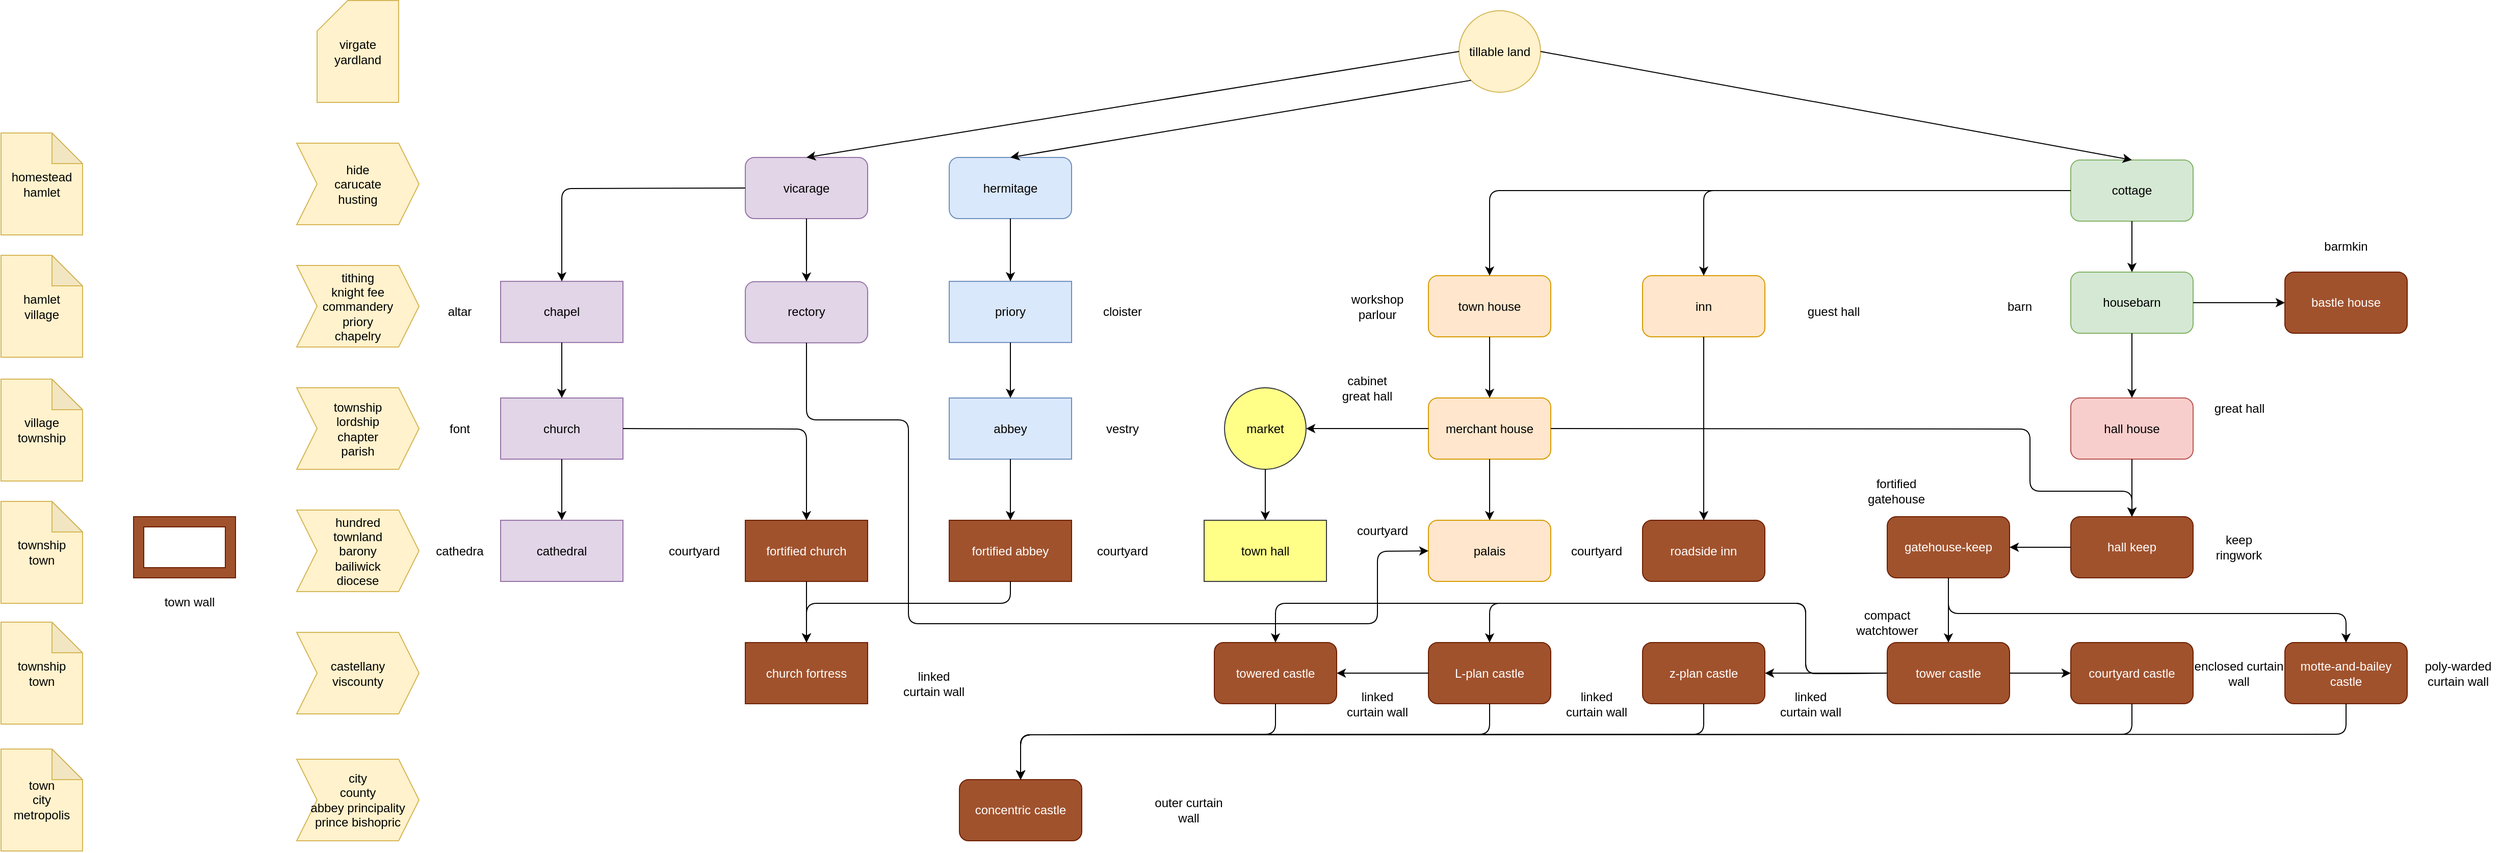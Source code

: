 <mxfile version="12.4.2" type="device" pages="1"><diagram id="bMu57RXg4j-dRuJXqPZt" name="Page-1"><mxGraphModel dx="2238" dy="1182" grid="1" gridSize="10" guides="1" tooltips="1" connect="1" arrows="1" fold="1" page="1" pageScale="1" pageWidth="827" pageHeight="1169" math="0" shadow="0"><root><mxCell id="0"/><mxCell id="1" parent="0"/><mxCell id="_dfp7Mp4CcfCrXWmgRFr-1" value="hall house" style="rounded=1;whiteSpace=wrap;html=1;fillColor=#f8cecc;strokeColor=#b85450;" vertex="1" parent="1"><mxGeometry x="2040" y="418.53" width="120" height="60" as="geometry"/></mxCell><mxCell id="_dfp7Mp4CcfCrXWmgRFr-2" value="hall keep" style="rounded=1;whiteSpace=wrap;html=1;fillColor=#a0522d;strokeColor=#6D1F00;fontColor=#ffffff;" vertex="1" parent="1"><mxGeometry x="2040" y="535" width="120" height="60" as="geometry"/></mxCell><mxCell id="_dfp7Mp4CcfCrXWmgRFr-3" value="gatehouse-keep" style="rounded=1;whiteSpace=wrap;html=1;fillColor=#a0522d;strokeColor=#6D1F00;fontColor=#ffffff;" vertex="1" parent="1"><mxGeometry x="1860" y="535" width="120" height="60" as="geometry"/></mxCell><mxCell id="_dfp7Mp4CcfCrXWmgRFr-4" value="" style="endArrow=classic;html=1;entryX=1;entryY=0.5;entryDx=0;entryDy=0;exitX=0;exitY=0.5;exitDx=0;exitDy=0;" edge="1" parent="1" source="_dfp7Mp4CcfCrXWmgRFr-2" target="_dfp7Mp4CcfCrXWmgRFr-3"><mxGeometry width="50" height="50" relative="1" as="geometry"><mxPoint x="2040" y="835" as="sourcePoint"/><mxPoint x="2090" y="785" as="targetPoint"/></mxGeometry></mxCell><mxCell id="_dfp7Mp4CcfCrXWmgRFr-5" value="" style="endArrow=classic;html=1;entryX=0.5;entryY=0;entryDx=0;entryDy=0;exitX=0.5;exitY=1;exitDx=0;exitDy=0;" edge="1" parent="1" source="_dfp7Mp4CcfCrXWmgRFr-1" target="_dfp7Mp4CcfCrXWmgRFr-2"><mxGeometry width="50" height="50" relative="1" as="geometry"><mxPoint x="2040" y="835" as="sourcePoint"/><mxPoint x="2090" y="785" as="targetPoint"/></mxGeometry></mxCell><mxCell id="_dfp7Mp4CcfCrXWmgRFr-6" value="tower castle" style="rounded=1;whiteSpace=wrap;html=1;fillColor=#a0522d;strokeColor=#6D1F00;fontColor=#ffffff;" vertex="1" parent="1"><mxGeometry x="1860" y="658.53" width="120" height="60" as="geometry"/></mxCell><mxCell id="_dfp7Mp4CcfCrXWmgRFr-8" value="motte-and-bailey castle" style="rounded=1;whiteSpace=wrap;html=1;fillColor=#a0522d;strokeColor=#6D1F00;fontColor=#ffffff;" vertex="1" parent="1"><mxGeometry x="2250" y="658.53" width="120" height="60" as="geometry"/></mxCell><mxCell id="_dfp7Mp4CcfCrXWmgRFr-10" value="courtyard castle" style="rounded=1;whiteSpace=wrap;html=1;fillColor=#a0522d;strokeColor=#6D1F00;fontColor=#ffffff;" vertex="1" parent="1"><mxGeometry x="2040" y="658.53" width="120" height="60" as="geometry"/></mxCell><mxCell id="_dfp7Mp4CcfCrXWmgRFr-11" value="z-plan castle" style="rounded=1;whiteSpace=wrap;html=1;fillColor=#a0522d;strokeColor=#6D1F00;fontColor=#ffffff;" vertex="1" parent="1"><mxGeometry x="1620" y="658.53" width="120" height="60" as="geometry"/></mxCell><mxCell id="_dfp7Mp4CcfCrXWmgRFr-12" value="L-plan castle" style="rounded=1;whiteSpace=wrap;html=1;fillColor=#a0522d;strokeColor=#6D1F00;fontColor=#ffffff;" vertex="1" parent="1"><mxGeometry x="1410" y="658.53" width="120" height="60" as="geometry"/></mxCell><mxCell id="_dfp7Mp4CcfCrXWmgRFr-13" value="towered castle" style="rounded=1;whiteSpace=wrap;html=1;fillColor=#a0522d;strokeColor=#6D1F00;fontColor=#ffffff;" vertex="1" parent="1"><mxGeometry x="1200" y="658.53" width="120" height="60" as="geometry"/></mxCell><mxCell id="_dfp7Mp4CcfCrXWmgRFr-18" value="" style="endArrow=classic;html=1;exitX=0;exitY=0.5;exitDx=0;exitDy=0;entryX=1;entryY=0.5;entryDx=0;entryDy=0;" edge="1" parent="1" source="_dfp7Mp4CcfCrXWmgRFr-12" target="_dfp7Mp4CcfCrXWmgRFr-13"><mxGeometry width="50" height="50" relative="1" as="geometry"><mxPoint x="1200" y="1058.53" as="sourcePoint"/><mxPoint x="1250" y="1008.53" as="targetPoint"/></mxGeometry></mxCell><mxCell id="_dfp7Mp4CcfCrXWmgRFr-19" value="poly-warded curtain wall" style="text;html=1;strokeColor=none;fillColor=none;align=center;verticalAlign=middle;whiteSpace=wrap;rounded=0;" vertex="1" parent="1"><mxGeometry x="2380" y="678.53" width="80" height="20" as="geometry"/></mxCell><mxCell id="_dfp7Mp4CcfCrXWmgRFr-20" value="linked curtain wall" style="text;html=1;strokeColor=none;fillColor=none;align=center;verticalAlign=middle;whiteSpace=wrap;rounded=0;" vertex="1" parent="1"><mxGeometry x="1750" y="708.53" width="70" height="20" as="geometry"/></mxCell><mxCell id="_dfp7Mp4CcfCrXWmgRFr-21" value="outer curtain wall" style="text;html=1;strokeColor=none;fillColor=none;align=center;verticalAlign=middle;whiteSpace=wrap;rounded=0;" vertex="1" parent="1"><mxGeometry x="1140" y="813.03" width="70" height="20" as="geometry"/></mxCell><mxCell id="_dfp7Mp4CcfCrXWmgRFr-22" value="enclosed curtain wall" style="text;html=1;strokeColor=none;fillColor=none;align=center;verticalAlign=middle;whiteSpace=wrap;rounded=0;" vertex="1" parent="1"><mxGeometry x="2160" y="678.53" width="90" height="20" as="geometry"/></mxCell><mxCell id="_dfp7Mp4CcfCrXWmgRFr-23" value="compact watchtower" style="text;html=1;strokeColor=none;fillColor=none;align=center;verticalAlign=middle;whiteSpace=wrap;rounded=0;" vertex="1" parent="1"><mxGeometry x="1820" y="628.53" width="80" height="20" as="geometry"/></mxCell><mxCell id="_dfp7Mp4CcfCrXWmgRFr-24" value="fortified gatehouse" style="text;html=1;strokeColor=none;fillColor=none;align=center;verticalAlign=middle;whiteSpace=wrap;rounded=0;" vertex="1" parent="1"><mxGeometry x="1848.71" y="500" width="40" height="20" as="geometry"/></mxCell><mxCell id="_dfp7Mp4CcfCrXWmgRFr-25" value="&lt;div&gt;keep&lt;/div&gt;&lt;div&gt;ringwork&lt;br&gt;&lt;/div&gt;" style="text;html=1;strokeColor=none;fillColor=none;align=center;verticalAlign=middle;whiteSpace=wrap;rounded=0;" vertex="1" parent="1"><mxGeometry x="2185" y="555" width="40" height="20" as="geometry"/></mxCell><mxCell id="_dfp7Mp4CcfCrXWmgRFr-26" value="housebarn" style="rounded=1;whiteSpace=wrap;html=1;fillColor=#d5e8d4;strokeColor=#82b366;" vertex="1" parent="1"><mxGeometry x="2040" y="295" width="120" height="60" as="geometry"/></mxCell><mxCell id="_dfp7Mp4CcfCrXWmgRFr-27" value="" style="endArrow=classic;html=1;entryX=0.5;entryY=0;entryDx=0;entryDy=0;exitX=0.5;exitY=1;exitDx=0;exitDy=0;" edge="1" parent="1" source="_dfp7Mp4CcfCrXWmgRFr-26" target="_dfp7Mp4CcfCrXWmgRFr-1"><mxGeometry width="50" height="50" relative="1" as="geometry"><mxPoint x="1410" y="1235" as="sourcePoint"/><mxPoint x="1460" y="1185" as="targetPoint"/></mxGeometry></mxCell><mxCell id="_dfp7Mp4CcfCrXWmgRFr-28" value="great hall" style="text;html=1;strokeColor=none;fillColor=none;align=center;verticalAlign=middle;whiteSpace=wrap;rounded=0;" vertex="1" parent="1"><mxGeometry x="2172.5" y="418.53" width="65" height="20" as="geometry"/></mxCell><mxCell id="_dfp7Mp4CcfCrXWmgRFr-29" value="cottage" style="rounded=1;whiteSpace=wrap;html=1;fillColor=#d5e8d4;strokeColor=#82b366;" vertex="1" parent="1"><mxGeometry x="2040" y="185" width="120" height="60" as="geometry"/></mxCell><mxCell id="_dfp7Mp4CcfCrXWmgRFr-30" value="" style="endArrow=classic;html=1;entryX=0.5;entryY=0;entryDx=0;entryDy=0;exitX=0.5;exitY=1;exitDx=0;exitDy=0;" edge="1" parent="1" source="_dfp7Mp4CcfCrXWmgRFr-29" target="_dfp7Mp4CcfCrXWmgRFr-26"><mxGeometry width="50" height="50" relative="1" as="geometry"><mxPoint x="1410" y="1235" as="sourcePoint"/><mxPoint x="1460" y="1185" as="targetPoint"/></mxGeometry></mxCell><mxCell id="_dfp7Mp4CcfCrXWmgRFr-31" value="barn" style="text;html=1;strokeColor=none;fillColor=none;align=center;verticalAlign=middle;whiteSpace=wrap;rounded=0;" vertex="1" parent="1"><mxGeometry x="1970" y="318.53" width="40" height="20" as="geometry"/></mxCell><mxCell id="_dfp7Mp4CcfCrXWmgRFr-54" value="inn" style="rounded=1;whiteSpace=wrap;html=1;fillColor=#ffe6cc;strokeColor=#d79b00;" vertex="1" parent="1"><mxGeometry x="1620" y="298.53" width="120" height="60" as="geometry"/></mxCell><mxCell id="_dfp7Mp4CcfCrXWmgRFr-55" value="roadside inn" style="rounded=1;whiteSpace=wrap;html=1;fillColor=#a0522d;strokeColor=#6D1F00;fontColor=#ffffff;" vertex="1" parent="1"><mxGeometry x="1620" y="538.53" width="120" height="60" as="geometry"/></mxCell><mxCell id="_dfp7Mp4CcfCrXWmgRFr-56" value="" style="endArrow=classic;html=1;exitX=0.5;exitY=1;exitDx=0;exitDy=0;" edge="1" parent="1" source="_dfp7Mp4CcfCrXWmgRFr-54" target="_dfp7Mp4CcfCrXWmgRFr-55"><mxGeometry width="50" height="50" relative="1" as="geometry"><mxPoint x="1270" y="1673.53" as="sourcePoint"/><mxPoint x="1320" y="1623.53" as="targetPoint"/></mxGeometry></mxCell><mxCell id="_dfp7Mp4CcfCrXWmgRFr-57" value="courtyard" style="text;html=1;strokeColor=none;fillColor=none;align=center;verticalAlign=middle;whiteSpace=wrap;rounded=0;" vertex="1" parent="1"><mxGeometry x="1325" y="538.53" width="80" height="20" as="geometry"/></mxCell><mxCell id="_dfp7Mp4CcfCrXWmgRFr-58" value="town house" style="rounded=1;whiteSpace=wrap;html=1;fillColor=#ffe6cc;strokeColor=#d79b00;" vertex="1" parent="1"><mxGeometry x="1410" y="298.53" width="120" height="60" as="geometry"/></mxCell><mxCell id="_dfp7Mp4CcfCrXWmgRFr-59" value="merchant house" style="rounded=1;whiteSpace=wrap;html=1;fillColor=#ffe6cc;strokeColor=#d79b00;" vertex="1" parent="1"><mxGeometry x="1410" y="418.53" width="120" height="60" as="geometry"/></mxCell><mxCell id="_dfp7Mp4CcfCrXWmgRFr-60" value="" style="endArrow=classic;html=1;exitX=0.5;exitY=1;exitDx=0;exitDy=0;" edge="1" parent="1" source="_dfp7Mp4CcfCrXWmgRFr-58" target="_dfp7Mp4CcfCrXWmgRFr-59"><mxGeometry width="50" height="50" relative="1" as="geometry"><mxPoint x="1280" y="1673.53" as="sourcePoint"/><mxPoint x="1600" y="1049.392" as="targetPoint"/></mxGeometry></mxCell><mxCell id="_dfp7Mp4CcfCrXWmgRFr-61" value="courtyard" style="text;html=1;strokeColor=none;fillColor=none;align=center;verticalAlign=middle;whiteSpace=wrap;rounded=0;" vertex="1" parent="1"><mxGeometry x="1540" y="558.53" width="70" height="20" as="geometry"/></mxCell><mxCell id="_dfp7Mp4CcfCrXWmgRFr-62" value="&lt;div&gt;cabinet&lt;/div&gt;&lt;div&gt;great hall&lt;br&gt;&lt;/div&gt;" style="text;html=1;strokeColor=none;fillColor=none;align=center;verticalAlign=middle;whiteSpace=wrap;rounded=0;" vertex="1" parent="1"><mxGeometry x="1320" y="398.53" width="60" height="20" as="geometry"/></mxCell><mxCell id="_dfp7Mp4CcfCrXWmgRFr-63" value="" style="endArrow=classic;html=1;exitX=0;exitY=0.5;exitDx=0;exitDy=0;entryX=0.5;entryY=0;entryDx=0;entryDy=0;" edge="1" parent="1" source="_dfp7Mp4CcfCrXWmgRFr-29" target="_dfp7Mp4CcfCrXWmgRFr-54"><mxGeometry width="50" height="50" relative="1" as="geometry"><mxPoint x="1910" y="275" as="sourcePoint"/><mxPoint x="1560" y="585" as="targetPoint"/><Array as="points"><mxPoint x="1680" y="215"/></Array></mxGeometry></mxCell><mxCell id="_dfp7Mp4CcfCrXWmgRFr-64" value="" style="endArrow=classic;html=1;exitX=0;exitY=0.5;exitDx=0;exitDy=0;entryX=0.5;entryY=0;entryDx=0;entryDy=0;" edge="1" parent="1" source="_dfp7Mp4CcfCrXWmgRFr-29" target="_dfp7Mp4CcfCrXWmgRFr-58"><mxGeometry width="50" height="50" relative="1" as="geometry"><mxPoint x="1340" y="145" as="sourcePoint"/><mxPoint x="1050" y="317.07" as="targetPoint"/><Array as="points"><mxPoint x="1470" y="215"/></Array></mxGeometry></mxCell><mxCell id="_dfp7Mp4CcfCrXWmgRFr-65" value="guest hall" style="text;html=1;strokeColor=none;fillColor=none;align=center;verticalAlign=middle;whiteSpace=wrap;rounded=0;" vertex="1" parent="1"><mxGeometry x="1770" y="324.42" width="75" height="20" as="geometry"/></mxCell><mxCell id="_dfp7Mp4CcfCrXWmgRFr-66" value="&lt;div&gt;workshop&lt;/div&gt;&lt;div&gt;parlour&lt;br&gt;&lt;/div&gt;" style="text;html=1;strokeColor=none;fillColor=none;align=center;verticalAlign=middle;whiteSpace=wrap;rounded=0;" vertex="1" parent="1"><mxGeometry x="1325" y="318.53" width="70" height="20" as="geometry"/></mxCell><mxCell id="_dfp7Mp4CcfCrXWmgRFr-67" value="concentric castle" style="rounded=1;whiteSpace=wrap;html=1;fillColor=#a0522d;strokeColor=#6D1F00;fontColor=#ffffff;" vertex="1" parent="1"><mxGeometry x="950" y="793.03" width="120" height="60" as="geometry"/></mxCell><mxCell id="_dfp7Mp4CcfCrXWmgRFr-68" value="" style="endArrow=classic;html=1;exitX=0.5;exitY=1;exitDx=0;exitDy=0;entryX=0.5;entryY=0;entryDx=0;entryDy=0;" edge="1" parent="1" source="_dfp7Mp4CcfCrXWmgRFr-13" target="_dfp7Mp4CcfCrXWmgRFr-67"><mxGeometry width="50" height="50" relative="1" as="geometry"><mxPoint x="1290" y="838.53" as="sourcePoint"/><mxPoint x="1140" y="778.53" as="targetPoint"/><Array as="points"><mxPoint x="1260" y="748.53"/><mxPoint x="1010" y="749"/></Array></mxGeometry></mxCell><mxCell id="_dfp7Mp4CcfCrXWmgRFr-69" value="" style="endArrow=classic;html=1;exitX=0.5;exitY=1;exitDx=0;exitDy=0;entryX=0.5;entryY=0;entryDx=0;entryDy=0;" edge="1" parent="1" source="_dfp7Mp4CcfCrXWmgRFr-12" target="_dfp7Mp4CcfCrXWmgRFr-67"><mxGeometry width="50" height="50" relative="1" as="geometry"><mxPoint x="1300" y="908.53" as="sourcePoint"/><mxPoint x="1360" y="838.53" as="targetPoint"/><Array as="points"><mxPoint x="1470" y="748.53"/><mxPoint x="1010" y="749"/></Array></mxGeometry></mxCell><mxCell id="_dfp7Mp4CcfCrXWmgRFr-70" value="" style="endArrow=classic;html=1;exitX=0.5;exitY=1;exitDx=0;exitDy=0;entryX=0.5;entryY=0;entryDx=0;entryDy=0;" edge="1" parent="1" source="_dfp7Mp4CcfCrXWmgRFr-11" target="_dfp7Mp4CcfCrXWmgRFr-67"><mxGeometry width="50" height="50" relative="1" as="geometry"><mxPoint x="1670" y="788.53" as="sourcePoint"/><mxPoint x="1520" y="818.53" as="targetPoint"/><Array as="points"><mxPoint x="1680" y="748.53"/><mxPoint x="1010" y="749"/></Array></mxGeometry></mxCell><mxCell id="_dfp7Mp4CcfCrXWmgRFr-71" value="" style="endArrow=classic;html=1;exitX=0.5;exitY=1;exitDx=0;exitDy=0;entryX=0.5;entryY=0;entryDx=0;entryDy=0;" edge="1" parent="1" source="_dfp7Mp4CcfCrXWmgRFr-10" target="_dfp7Mp4CcfCrXWmgRFr-67"><mxGeometry width="50" height="50" relative="1" as="geometry"><mxPoint x="1820" y="778.53" as="sourcePoint"/><mxPoint x="1830" y="808.53" as="targetPoint"/><Array as="points"><mxPoint x="2100" y="748.53"/><mxPoint x="1010" y="749"/></Array></mxGeometry></mxCell><mxCell id="_dfp7Mp4CcfCrXWmgRFr-72" value="" style="endArrow=classic;html=1;exitX=0.5;exitY=1;exitDx=0;exitDy=0;entryX=0.5;entryY=0;entryDx=0;entryDy=0;" edge="1" parent="1" source="_dfp7Mp4CcfCrXWmgRFr-8" target="_dfp7Mp4CcfCrXWmgRFr-67"><mxGeometry width="50" height="50" relative="1" as="geometry"><mxPoint x="2040" y="838.53" as="sourcePoint"/><mxPoint x="2070" y="818.53" as="targetPoint"/><Array as="points"><mxPoint x="2310" y="748.53"/><mxPoint x="1010" y="749"/></Array></mxGeometry></mxCell><mxCell id="_dfp7Mp4CcfCrXWmgRFr-95" value="priory" style="rounded=0;whiteSpace=wrap;html=1;fillColor=#dae8fc;strokeColor=#6c8ebf;" vertex="1" parent="1"><mxGeometry x="940" y="304.08" width="120" height="60" as="geometry"/></mxCell><mxCell id="_dfp7Mp4CcfCrXWmgRFr-96" value="abbey" style="rounded=0;whiteSpace=wrap;html=1;fillColor=#dae8fc;strokeColor=#6c8ebf;" vertex="1" parent="1"><mxGeometry x="940" y="418.53" width="120" height="60" as="geometry"/></mxCell><mxCell id="_dfp7Mp4CcfCrXWmgRFr-97" value="fortified abbey" style="rounded=0;whiteSpace=wrap;html=1;fillColor=#a0522d;strokeColor=#6D1F00;fontColor=#ffffff;" vertex="1" parent="1"><mxGeometry x="940" y="538.53" width="120" height="60" as="geometry"/></mxCell><mxCell id="_dfp7Mp4CcfCrXWmgRFr-98" value="" style="endArrow=classic;html=1;exitX=0.5;exitY=1;exitDx=0;exitDy=0;" edge="1" parent="1" source="_dfp7Mp4CcfCrXWmgRFr-96" target="_dfp7Mp4CcfCrXWmgRFr-97"><mxGeometry width="50" height="50" relative="1" as="geometry"><mxPoint x="1171.29" y="544.997" as="sourcePoint"/><mxPoint x="1071.29" y="665.83" as="targetPoint"/></mxGeometry></mxCell><mxCell id="_dfp7Mp4CcfCrXWmgRFr-99" value="" style="endArrow=classic;html=1;exitX=0.5;exitY=1;exitDx=0;exitDy=0;entryX=0.5;entryY=0;entryDx=0;entryDy=0;" edge="1" parent="1" source="_dfp7Mp4CcfCrXWmgRFr-95" target="_dfp7Mp4CcfCrXWmgRFr-96"><mxGeometry width="50" height="50" relative="1" as="geometry"><mxPoint x="1151.29" y="537.497" as="sourcePoint"/><mxPoint x="1111.29" y="610.83" as="targetPoint"/></mxGeometry></mxCell><mxCell id="_dfp7Mp4CcfCrXWmgRFr-100" value="church" style="rounded=0;whiteSpace=wrap;html=1;fillColor=#e1d5e7;strokeColor=#9673a6;" vertex="1" parent="1"><mxGeometry x="500" y="418.53" width="120" height="60" as="geometry"/></mxCell><mxCell id="_dfp7Mp4CcfCrXWmgRFr-102" value="hermitage" style="rounded=1;whiteSpace=wrap;html=1;fillColor=#dae8fc;strokeColor=#6c8ebf;" vertex="1" parent="1"><mxGeometry x="940" y="182.5" width="120" height="60" as="geometry"/></mxCell><mxCell id="_dfp7Mp4CcfCrXWmgRFr-103" value="" style="endArrow=classic;html=1;entryX=0.5;entryY=0;entryDx=0;entryDy=0;exitX=0.5;exitY=1;exitDx=0;exitDy=0;" edge="1" parent="1" source="_dfp7Mp4CcfCrXWmgRFr-100" target="_dfp7Mp4CcfCrXWmgRFr-118"><mxGeometry width="50" height="50" relative="1" as="geometry"><mxPoint x="360" y="350" as="sourcePoint"/><mxPoint x="560" y="552.64" as="targetPoint"/></mxGeometry></mxCell><mxCell id="_dfp7Mp4CcfCrXWmgRFr-104" value="rectory" style="rounded=1;whiteSpace=wrap;html=1;fillColor=#e1d5e7;strokeColor=#9673a6;" vertex="1" parent="1"><mxGeometry x="740" y="304.42" width="120" height="60" as="geometry"/></mxCell><mxCell id="_dfp7Mp4CcfCrXWmgRFr-105" value="vicarage" style="rounded=1;whiteSpace=wrap;html=1;fillColor=#e1d5e7;strokeColor=#9673a6;" vertex="1" parent="1"><mxGeometry x="740" y="182.5" width="120" height="60" as="geometry"/></mxCell><mxCell id="_dfp7Mp4CcfCrXWmgRFr-106" value="" style="endArrow=classic;html=1;exitX=0.5;exitY=1;exitDx=0;exitDy=0;entryX=0.5;entryY=0;entryDx=0;entryDy=0;" edge="1" parent="1" source="_dfp7Mp4CcfCrXWmgRFr-105" target="_dfp7Mp4CcfCrXWmgRFr-104"><mxGeometry width="50" height="50" relative="1" as="geometry"><mxPoint x="870" y="552.5" as="sourcePoint"/><mxPoint x="790" y="580" as="targetPoint"/></mxGeometry></mxCell><mxCell id="_dfp7Mp4CcfCrXWmgRFr-107" value="" style="endArrow=classic;html=1;exitX=0.5;exitY=1;exitDx=0;exitDy=0;entryX=0.5;entryY=0;entryDx=0;entryDy=0;" edge="1" parent="1" source="_dfp7Mp4CcfCrXWmgRFr-102" target="_dfp7Mp4CcfCrXWmgRFr-95"><mxGeometry width="50" height="50" relative="1" as="geometry"><mxPoint x="781.29" y="250.83" as="sourcePoint"/><mxPoint x="781.29" y="316.11" as="targetPoint"/></mxGeometry></mxCell><mxCell id="_dfp7Mp4CcfCrXWmgRFr-108" value="chapel" style="rounded=0;whiteSpace=wrap;html=1;fillColor=#e1d5e7;strokeColor=#9673a6;" vertex="1" parent="1"><mxGeometry x="500" y="304.08" width="120" height="60" as="geometry"/></mxCell><mxCell id="_dfp7Mp4CcfCrXWmgRFr-109" value="" style="endArrow=classic;html=1;exitX=0;exitY=0.5;exitDx=0;exitDy=0;entryX=0.5;entryY=0;entryDx=0;entryDy=0;" edge="1" parent="1" source="_dfp7Mp4CcfCrXWmgRFr-105" target="_dfp7Mp4CcfCrXWmgRFr-108"><mxGeometry width="50" height="50" relative="1" as="geometry"><mxPoint x="670" y="140" as="sourcePoint"/><mxPoint x="550" y="140" as="targetPoint"/><Array as="points"><mxPoint x="560" y="213"/></Array></mxGeometry></mxCell><mxCell id="_dfp7Mp4CcfCrXWmgRFr-110" value="" style="endArrow=classic;html=1;exitX=0.5;exitY=1;exitDx=0;exitDy=0;" edge="1" parent="1" source="_dfp7Mp4CcfCrXWmgRFr-108" target="_dfp7Mp4CcfCrXWmgRFr-100"><mxGeometry width="50" height="50" relative="1" as="geometry"><mxPoint x="390" y="260" as="sourcePoint"/><mxPoint x="390" y="321.92" as="targetPoint"/></mxGeometry></mxCell><mxCell id="_dfp7Mp4CcfCrXWmgRFr-111" value="cathedra" style="text;html=1;strokeColor=none;fillColor=none;align=center;verticalAlign=middle;whiteSpace=wrap;rounded=0;" vertex="1" parent="1"><mxGeometry x="440" y="558.53" width="40" height="20" as="geometry"/></mxCell><mxCell id="_dfp7Mp4CcfCrXWmgRFr-112" value="altar" style="text;html=1;strokeColor=none;fillColor=none;align=center;verticalAlign=middle;whiteSpace=wrap;rounded=0;" vertex="1" parent="1"><mxGeometry x="440" y="324.42" width="40" height="20" as="geometry"/></mxCell><mxCell id="_dfp7Mp4CcfCrXWmgRFr-114" value="font" style="text;html=1;strokeColor=none;fillColor=none;align=center;verticalAlign=middle;whiteSpace=wrap;rounded=0;" vertex="1" parent="1"><mxGeometry x="440" y="438.53" width="40" height="20" as="geometry"/></mxCell><mxCell id="_dfp7Mp4CcfCrXWmgRFr-115" value="cloister" style="text;html=1;strokeColor=none;fillColor=none;align=center;verticalAlign=middle;whiteSpace=wrap;rounded=0;" vertex="1" parent="1"><mxGeometry x="1090" y="324.42" width="40" height="20" as="geometry"/></mxCell><mxCell id="_dfp7Mp4CcfCrXWmgRFr-116" value="courtyard" style="text;html=1;strokeColor=none;fillColor=none;align=center;verticalAlign=middle;whiteSpace=wrap;rounded=0;" vertex="1" parent="1"><mxGeometry x="1090" y="558.53" width="40" height="20" as="geometry"/></mxCell><mxCell id="_dfp7Mp4CcfCrXWmgRFr-117" value="vestry" style="text;html=1;strokeColor=none;fillColor=none;align=center;verticalAlign=middle;whiteSpace=wrap;rounded=0;" vertex="1" parent="1"><mxGeometry x="1090" y="438.53" width="40" height="20" as="geometry"/></mxCell><mxCell id="_dfp7Mp4CcfCrXWmgRFr-118" value="cathedral" style="rounded=0;whiteSpace=wrap;html=1;fillColor=#e1d5e7;strokeColor=#9673a6;" vertex="1" parent="1"><mxGeometry x="500" y="538.53" width="120" height="60" as="geometry"/></mxCell><mxCell id="_dfp7Mp4CcfCrXWmgRFr-119" value="palais" style="rounded=1;whiteSpace=wrap;html=1;fillColor=#ffe6cc;strokeColor=#d79b00;" vertex="1" parent="1"><mxGeometry x="1410" y="538.53" width="120" height="60" as="geometry"/></mxCell><mxCell id="_dfp7Mp4CcfCrXWmgRFr-120" value="" style="endArrow=classic;html=1;exitX=0.5;exitY=1;exitDx=0;exitDy=0;entryX=0.5;entryY=0;entryDx=0;entryDy=0;" edge="1" parent="1" source="_dfp7Mp4CcfCrXWmgRFr-59" target="_dfp7Mp4CcfCrXWmgRFr-119"><mxGeometry width="50" height="50" relative="1" as="geometry"><mxPoint x="1350" y="723.53" as="sourcePoint"/><mxPoint x="1350" y="792.5" as="targetPoint"/></mxGeometry></mxCell><mxCell id="_dfp7Mp4CcfCrXWmgRFr-128" value="tillable land" style="ellipse;whiteSpace=wrap;html=1;aspect=fixed;fillColor=#fff2cc;strokeColor=#d6b656;" vertex="1" parent="1"><mxGeometry x="1440" y="38.53" width="80" height="80" as="geometry"/></mxCell><mxCell id="hwaHzR4y0qbsWdCwGKjP-1" value="&lt;div&gt;virgate&lt;/div&gt;&lt;div&gt;yardland&lt;br&gt;&lt;/div&gt;" style="shape=card;whiteSpace=wrap;html=1;fillColor=#fff2cc;strokeColor=#d6b656;" vertex="1" parent="1"><mxGeometry x="320" y="28.53" width="80" height="100" as="geometry"/></mxCell><mxCell id="hwaHzR4y0qbsWdCwGKjP-2" value="&lt;div&gt;hide&lt;/div&gt;&lt;div&gt;carucate&lt;/div&gt;&lt;div&gt;husting&lt;br&gt;&lt;/div&gt;" style="shape=step;perimeter=stepPerimeter;whiteSpace=wrap;html=1;fixedSize=1;fillColor=#fff2cc;strokeColor=#d6b656;" vertex="1" parent="1"><mxGeometry x="300" y="168.53" width="120" height="80" as="geometry"/></mxCell><mxCell id="hwaHzR4y0qbsWdCwGKjP-3" value="&lt;div&gt;tithing&lt;/div&gt;&lt;div&gt;knight fee&lt;/div&gt;&lt;div&gt;commandery&lt;/div&gt;&lt;div&gt;priory&lt;/div&gt;&lt;div&gt;chapelry&lt;br&gt;&lt;/div&gt;" style="shape=step;perimeter=stepPerimeter;whiteSpace=wrap;html=1;fixedSize=1;fillColor=#fff2cc;strokeColor=#d6b656;" vertex="1" parent="1"><mxGeometry x="300" y="288.53" width="120" height="80" as="geometry"/></mxCell><mxCell id="hwaHzR4y0qbsWdCwGKjP-4" value="&lt;div&gt;township&lt;/div&gt;&lt;div&gt;lordship&lt;/div&gt;&lt;div&gt;chapter&lt;/div&gt;&lt;div&gt;parish&lt;br&gt;&lt;/div&gt;" style="shape=step;perimeter=stepPerimeter;whiteSpace=wrap;html=1;fixedSize=1;fillColor=#fff2cc;strokeColor=#d6b656;" vertex="1" parent="1"><mxGeometry x="300" y="408.53" width="120" height="80" as="geometry"/></mxCell><mxCell id="hwaHzR4y0qbsWdCwGKjP-5" value="&lt;div&gt;hundred&lt;/div&gt;&lt;div&gt;townland&lt;/div&gt;&lt;div&gt;barony&lt;/div&gt;&lt;div&gt;bailiwick&lt;/div&gt;&lt;div&gt;diocese&lt;/div&gt;" style="shape=step;perimeter=stepPerimeter;whiteSpace=wrap;html=1;fixedSize=1;fillColor=#fff2cc;strokeColor=#d6b656;" vertex="1" parent="1"><mxGeometry x="300" y="528.53" width="120" height="80" as="geometry"/></mxCell><mxCell id="hwaHzR4y0qbsWdCwGKjP-6" value="&lt;div&gt;castellany&lt;/div&gt;&lt;div&gt;viscounty&lt;br&gt;&lt;/div&gt;" style="shape=step;perimeter=stepPerimeter;whiteSpace=wrap;html=1;fixedSize=1;fillColor=#fff2cc;strokeColor=#d6b656;" vertex="1" parent="1"><mxGeometry x="300" y="648.53" width="120" height="80" as="geometry"/></mxCell><mxCell id="hwaHzR4y0qbsWdCwGKjP-7" value="&lt;div&gt;city&lt;/div&gt;&lt;div&gt;county&lt;/div&gt;&lt;div&gt;abbey principality&lt;/div&gt;&lt;div&gt;prince bishopric&lt;br&gt;&lt;/div&gt;" style="shape=step;perimeter=stepPerimeter;whiteSpace=wrap;html=1;fixedSize=1;fillColor=#fff2cc;strokeColor=#d6b656;" vertex="1" parent="1"><mxGeometry x="300" y="773.03" width="120" height="80" as="geometry"/></mxCell><mxCell id="hwaHzR4y0qbsWdCwGKjP-9" value="" style="endArrow=classic;html=1;exitX=0.5;exitY=1;exitDx=0;exitDy=0;entryX=0.5;entryY=0;entryDx=0;entryDy=0;" edge="1" parent="1" source="_dfp7Mp4CcfCrXWmgRFr-3" target="_dfp7Mp4CcfCrXWmgRFr-6"><mxGeometry width="50" height="50" relative="1" as="geometry"><mxPoint x="1130" y="1270" as="sourcePoint"/><mxPoint x="1180" y="1220" as="targetPoint"/></mxGeometry></mxCell><mxCell id="hwaHzR4y0qbsWdCwGKjP-13" value="linked curtain wall" style="text;html=1;strokeColor=none;fillColor=none;align=center;verticalAlign=middle;whiteSpace=wrap;rounded=0;" vertex="1" parent="1"><mxGeometry x="1540" y="708.53" width="70" height="20" as="geometry"/></mxCell><mxCell id="hwaHzR4y0qbsWdCwGKjP-14" value="linked curtain wall" style="text;html=1;strokeColor=none;fillColor=none;align=center;verticalAlign=middle;whiteSpace=wrap;rounded=0;" vertex="1" parent="1"><mxGeometry x="1325" y="708.53" width="70" height="20" as="geometry"/></mxCell><mxCell id="hwaHzR4y0qbsWdCwGKjP-15" value="" style="endArrow=classic;html=1;exitX=0;exitY=0.5;exitDx=0;exitDy=0;entryX=1;entryY=0.5;entryDx=0;entryDy=0;" edge="1" parent="1" source="_dfp7Mp4CcfCrXWmgRFr-6" target="_dfp7Mp4CcfCrXWmgRFr-11"><mxGeometry width="50" height="50" relative="1" as="geometry"><mxPoint x="860" y="920" as="sourcePoint"/><mxPoint x="910" y="870" as="targetPoint"/></mxGeometry></mxCell><mxCell id="hwaHzR4y0qbsWdCwGKjP-16" value="" style="endArrow=classic;html=1;entryX=0.5;entryY=0;entryDx=0;entryDy=0;exitX=0.5;exitY=1;exitDx=0;exitDy=0;" edge="1" parent="1" source="_dfp7Mp4CcfCrXWmgRFr-3" target="_dfp7Mp4CcfCrXWmgRFr-8"><mxGeometry width="50" height="50" relative="1" as="geometry"><mxPoint x="2020" y="620" as="sourcePoint"/><mxPoint x="910" y="870" as="targetPoint"/><Array as="points"><mxPoint x="1920" y="630"/><mxPoint x="2310" y="630"/></Array></mxGeometry></mxCell><mxCell id="hwaHzR4y0qbsWdCwGKjP-17" value="" style="endArrow=classic;html=1;entryX=0;entryY=0.5;entryDx=0;entryDy=0;exitX=1;exitY=0.5;exitDx=0;exitDy=0;" edge="1" parent="1" source="_dfp7Mp4CcfCrXWmgRFr-6" target="_dfp7Mp4CcfCrXWmgRFr-10"><mxGeometry width="50" height="50" relative="1" as="geometry"><mxPoint x="860" y="920" as="sourcePoint"/><mxPoint x="910" y="870" as="targetPoint"/></mxGeometry></mxCell><mxCell id="hwaHzR4y0qbsWdCwGKjP-18" value="" style="endArrow=classic;html=1;exitX=0;exitY=0.5;exitDx=0;exitDy=0;entryX=0.5;entryY=0;entryDx=0;entryDy=0;" edge="1" parent="1" source="_dfp7Mp4CcfCrXWmgRFr-6" target="_dfp7Mp4CcfCrXWmgRFr-12"><mxGeometry width="50" height="50" relative="1" as="geometry"><mxPoint x="860" y="920" as="sourcePoint"/><mxPoint x="1610" y="610" as="targetPoint"/><Array as="points"><mxPoint x="1780" y="689"/><mxPoint x="1780" y="620"/><mxPoint x="1470" y="620"/></Array></mxGeometry></mxCell><mxCell id="hwaHzR4y0qbsWdCwGKjP-19" value="" style="endArrow=classic;html=1;exitX=0;exitY=0.5;exitDx=0;exitDy=0;entryX=0.5;entryY=0;entryDx=0;entryDy=0;" edge="1" parent="1" source="_dfp7Mp4CcfCrXWmgRFr-6" target="_dfp7Mp4CcfCrXWmgRFr-13"><mxGeometry width="50" height="50" relative="1" as="geometry"><mxPoint x="860" y="920" as="sourcePoint"/><mxPoint x="1300" y="610" as="targetPoint"/><Array as="points"><mxPoint x="1780" y="689"/><mxPoint x="1780" y="620"/><mxPoint x="1260" y="620"/></Array></mxGeometry></mxCell><mxCell id="hwaHzR4y0qbsWdCwGKjP-20" value="" style="endArrow=classic;html=1;entryX=0.5;entryY=0;entryDx=0;entryDy=0;exitX=1;exitY=0.5;exitDx=0;exitDy=0;" edge="1" parent="1" source="_dfp7Mp4CcfCrXWmgRFr-128" target="_dfp7Mp4CcfCrXWmgRFr-29"><mxGeometry width="50" height="50" relative="1" as="geometry"><mxPoint x="300" y="930" as="sourcePoint"/><mxPoint x="350" y="880" as="targetPoint"/></mxGeometry></mxCell><mxCell id="hwaHzR4y0qbsWdCwGKjP-21" value="" style="endArrow=classic;html=1;exitX=0;exitY=1;exitDx=0;exitDy=0;entryX=0.5;entryY=0;entryDx=0;entryDy=0;" edge="1" parent="1" source="_dfp7Mp4CcfCrXWmgRFr-128" target="_dfp7Mp4CcfCrXWmgRFr-102"><mxGeometry width="50" height="50" relative="1" as="geometry"><mxPoint x="300" y="930" as="sourcePoint"/><mxPoint x="350" y="880" as="targetPoint"/></mxGeometry></mxCell><mxCell id="hwaHzR4y0qbsWdCwGKjP-22" value="" style="endArrow=classic;html=1;exitX=0;exitY=0.5;exitDx=0;exitDy=0;entryX=0.5;entryY=0;entryDx=0;entryDy=0;" edge="1" parent="1" source="_dfp7Mp4CcfCrXWmgRFr-128" target="_dfp7Mp4CcfCrXWmgRFr-105"><mxGeometry width="50" height="50" relative="1" as="geometry"><mxPoint x="300" y="930" as="sourcePoint"/><mxPoint x="350" y="880" as="targetPoint"/></mxGeometry></mxCell><mxCell id="hwaHzR4y0qbsWdCwGKjP-23" value="" style="endArrow=classic;html=1;entryX=0.5;entryY=0;entryDx=0;entryDy=0;exitX=1;exitY=0.5;exitDx=0;exitDy=0;" edge="1" parent="1" source="_dfp7Mp4CcfCrXWmgRFr-59" target="_dfp7Mp4CcfCrXWmgRFr-2"><mxGeometry width="50" height="50" relative="1" as="geometry"><mxPoint x="1580" y="440" as="sourcePoint"/><mxPoint x="1520" y="950" as="targetPoint"/><Array as="points"><mxPoint x="2000" y="449"/><mxPoint x="2000" y="510"/><mxPoint x="2100" y="510"/></Array></mxGeometry></mxCell><mxCell id="hwaHzR4y0qbsWdCwGKjP-24" value="" style="endArrow=classic;html=1;entryX=0;entryY=0.5;entryDx=0;entryDy=0;exitX=0.5;exitY=1;exitDx=0;exitDy=0;" edge="1" parent="1" source="_dfp7Mp4CcfCrXWmgRFr-104" target="_dfp7Mp4CcfCrXWmgRFr-119"><mxGeometry width="50" height="50" relative="1" as="geometry"><mxPoint x="780" y="690" as="sourcePoint"/><mxPoint x="400" y="880" as="targetPoint"/><Array as="points"><mxPoint x="800" y="440"/><mxPoint x="900" y="440"/><mxPoint x="900" y="640"/><mxPoint x="1160" y="640"/><mxPoint x="1360" y="640"/><mxPoint x="1360" y="569"/></Array></mxGeometry></mxCell><mxCell id="hwaHzR4y0qbsWdCwGKjP-25" value="fortified church" style="rounded=0;whiteSpace=wrap;html=1;fillColor=#a0522d;strokeColor=#6D1F00;fontColor=#ffffff;" vertex="1" parent="1"><mxGeometry x="740" y="538.53" width="120" height="60" as="geometry"/></mxCell><mxCell id="hwaHzR4y0qbsWdCwGKjP-26" value="" style="endArrow=classic;html=1;entryX=0.5;entryY=0;entryDx=0;entryDy=0;exitX=1;exitY=0.5;exitDx=0;exitDy=0;" edge="1" parent="1" source="_dfp7Mp4CcfCrXWmgRFr-100" target="hwaHzR4y0qbsWdCwGKjP-25"><mxGeometry width="50" height="50" relative="1" as="geometry"><mxPoint x="300" y="930" as="sourcePoint"/><mxPoint x="350" y="880" as="targetPoint"/><Array as="points"><mxPoint x="800" y="449"/></Array></mxGeometry></mxCell><mxCell id="hwaHzR4y0qbsWdCwGKjP-27" value="church fortress" style="rounded=0;whiteSpace=wrap;html=1;fillColor=#a0522d;strokeColor=#6D1F00;fontColor=#ffffff;" vertex="1" parent="1"><mxGeometry x="740" y="658.53" width="120" height="60" as="geometry"/></mxCell><mxCell id="hwaHzR4y0qbsWdCwGKjP-28" value="" style="endArrow=classic;html=1;entryX=0.5;entryY=0;entryDx=0;entryDy=0;exitX=0.5;exitY=1;exitDx=0;exitDy=0;" edge="1" parent="1" source="hwaHzR4y0qbsWdCwGKjP-25" target="hwaHzR4y0qbsWdCwGKjP-27"><mxGeometry width="50" height="50" relative="1" as="geometry"><mxPoint x="300" y="930" as="sourcePoint"/><mxPoint x="350" y="880" as="targetPoint"/></mxGeometry></mxCell><mxCell id="hwaHzR4y0qbsWdCwGKjP-29" value="courtyard" style="text;html=1;strokeColor=none;fillColor=none;align=center;verticalAlign=middle;whiteSpace=wrap;rounded=0;" vertex="1" parent="1"><mxGeometry x="670" y="558.53" width="40" height="20" as="geometry"/></mxCell><mxCell id="hwaHzR4y0qbsWdCwGKjP-30" value="linked curtain wall" style="text;html=1;strokeColor=none;fillColor=none;align=center;verticalAlign=middle;whiteSpace=wrap;rounded=0;" vertex="1" parent="1"><mxGeometry x="890" y="688.53" width="70" height="20" as="geometry"/></mxCell><mxCell id="hwaHzR4y0qbsWdCwGKjP-31" value="" style="endArrow=classic;html=1;exitX=0.5;exitY=1;exitDx=0;exitDy=0;entryX=0.5;entryY=0;entryDx=0;entryDy=0;" edge="1" parent="1" source="_dfp7Mp4CcfCrXWmgRFr-97" target="hwaHzR4y0qbsWdCwGKjP-27"><mxGeometry width="50" height="50" relative="1" as="geometry"><mxPoint x="300" y="930" as="sourcePoint"/><mxPoint x="350" y="880" as="targetPoint"/><Array as="points"><mxPoint x="1000" y="620"/><mxPoint x="800" y="620"/></Array></mxGeometry></mxCell><mxCell id="hwaHzR4y0qbsWdCwGKjP-35" value="" style="verticalLabelPosition=bottom;verticalAlign=top;html=1;shape=mxgraph.basic.frame;dx=10;fillColor=#a0522d;strokeColor=#6D1F00;fontColor=#ffffff;" vertex="1" parent="1"><mxGeometry x="140" y="535" width="100" height="60" as="geometry"/></mxCell><mxCell id="hwaHzR4y0qbsWdCwGKjP-36" value="town wall" style="text;html=1;strokeColor=none;fillColor=none;align=center;verticalAlign=middle;whiteSpace=wrap;rounded=0;" vertex="1" parent="1"><mxGeometry x="160" y="608.53" width="70" height="20" as="geometry"/></mxCell><mxCell id="hwaHzR4y0qbsWdCwGKjP-37" value="market" style="ellipse;whiteSpace=wrap;html=1;aspect=fixed;fillColor=#ffff88;strokeColor=#36393d;" vertex="1" parent="1"><mxGeometry x="1210" y="408.53" width="80" height="80" as="geometry"/></mxCell><mxCell id="hwaHzR4y0qbsWdCwGKjP-38" value="town hall" style="rounded=0;whiteSpace=wrap;html=1;fillColor=#ffff88;strokeColor=#36393d;" vertex="1" parent="1"><mxGeometry x="1190" y="538.53" width="120" height="60" as="geometry"/></mxCell><mxCell id="hwaHzR4y0qbsWdCwGKjP-39" value="" style="endArrow=classic;html=1;exitX=0;exitY=0.5;exitDx=0;exitDy=0;entryX=1;entryY=0.5;entryDx=0;entryDy=0;" edge="1" parent="1" source="_dfp7Mp4CcfCrXWmgRFr-59" target="hwaHzR4y0qbsWdCwGKjP-37"><mxGeometry width="50" height="50" relative="1" as="geometry"><mxPoint x="-40" y="930" as="sourcePoint"/><mxPoint x="10" y="880" as="targetPoint"/></mxGeometry></mxCell><mxCell id="hwaHzR4y0qbsWdCwGKjP-40" value="" style="endArrow=classic;html=1;entryX=0.5;entryY=0;entryDx=0;entryDy=0;exitX=0.5;exitY=1;exitDx=0;exitDy=0;" edge="1" parent="1" source="hwaHzR4y0qbsWdCwGKjP-37" target="hwaHzR4y0qbsWdCwGKjP-38"><mxGeometry width="50" height="50" relative="1" as="geometry"><mxPoint x="140" y="930" as="sourcePoint"/><mxPoint x="190" y="880" as="targetPoint"/></mxGeometry></mxCell><mxCell id="eO332UQpQGMXqZvqKaXe-1" value="bastle house" style="rounded=1;whiteSpace=wrap;html=1;fillColor=#a0522d;strokeColor=#6D1F00;fontColor=#ffffff;" vertex="1" parent="1"><mxGeometry x="2250" y="295" width="120" height="60" as="geometry"/></mxCell><mxCell id="eO332UQpQGMXqZvqKaXe-2" value="" style="endArrow=classic;html=1;entryX=0;entryY=0.5;entryDx=0;entryDy=0;exitX=1;exitY=0.5;exitDx=0;exitDy=0;" edge="1" parent="1" source="_dfp7Mp4CcfCrXWmgRFr-26" target="eO332UQpQGMXqZvqKaXe-1"><mxGeometry width="50" height="50" relative="1" as="geometry"><mxPoint x="1010" y="930" as="sourcePoint"/><mxPoint x="1060" y="880" as="targetPoint"/></mxGeometry></mxCell><mxCell id="eO332UQpQGMXqZvqKaXe-3" value="barmkin" style="text;html=1;strokeColor=none;fillColor=none;align=center;verticalAlign=middle;whiteSpace=wrap;rounded=0;" vertex="1" parent="1"><mxGeometry x="2290" y="260" width="40" height="20" as="geometry"/></mxCell><mxCell id="eO332UQpQGMXqZvqKaXe-9" value="&lt;div&gt;homestead&lt;/div&gt;&lt;div&gt;hamlet&lt;br&gt;&lt;/div&gt;" style="shape=note;whiteSpace=wrap;html=1;backgroundOutline=1;darkOpacity=0.05;fillColor=#fff2cc;strokeColor=#d6b656;" vertex="1" parent="1"><mxGeometry x="10" y="158.53" width="80" height="100" as="geometry"/></mxCell><mxCell id="eO332UQpQGMXqZvqKaXe-10" value="&lt;div&gt;hamlet&lt;/div&gt;&lt;div&gt;village&lt;br&gt;&lt;/div&gt;" style="shape=note;whiteSpace=wrap;html=1;backgroundOutline=1;darkOpacity=0.05;fillColor=#fff2cc;strokeColor=#d6b656;" vertex="1" parent="1"><mxGeometry x="10" y="278.53" width="80" height="100" as="geometry"/></mxCell><mxCell id="eO332UQpQGMXqZvqKaXe-11" value="&lt;div&gt;village&lt;/div&gt;&lt;div&gt;township&lt;br&gt;&lt;/div&gt;" style="shape=note;whiteSpace=wrap;html=1;backgroundOutline=1;darkOpacity=0.05;fillColor=#fff2cc;strokeColor=#d6b656;" vertex="1" parent="1"><mxGeometry x="10" y="400" width="80" height="100" as="geometry"/></mxCell><mxCell id="eO332UQpQGMXqZvqKaXe-12" value="&lt;div&gt;township&lt;/div&gt;&lt;div&gt;town&lt;br&gt;&lt;/div&gt;" style="shape=note;whiteSpace=wrap;html=1;backgroundOutline=1;darkOpacity=0.05;fillColor=#fff2cc;strokeColor=#d6b656;" vertex="1" parent="1"><mxGeometry x="10" y="520" width="80" height="100" as="geometry"/></mxCell><mxCell id="eO332UQpQGMXqZvqKaXe-13" value="&lt;div&gt;township&lt;/div&gt;&lt;div&gt;town&lt;br&gt;&lt;/div&gt;" style="shape=note;whiteSpace=wrap;html=1;backgroundOutline=1;darkOpacity=0.05;fillColor=#fff2cc;strokeColor=#d6b656;" vertex="1" parent="1"><mxGeometry x="10" y="638.53" width="80" height="100" as="geometry"/></mxCell><mxCell id="eO332UQpQGMXqZvqKaXe-14" value="&lt;div&gt;town&lt;/div&gt;&lt;div&gt;city&lt;/div&gt;&lt;div&gt;metropolis&lt;br&gt;&lt;/div&gt;" style="shape=note;whiteSpace=wrap;html=1;backgroundOutline=1;darkOpacity=0.05;fillColor=#fff2cc;strokeColor=#d6b656;" vertex="1" parent="1"><mxGeometry x="10" y="763.03" width="80" height="100" as="geometry"/></mxCell></root></mxGraphModel></diagram></mxfile>